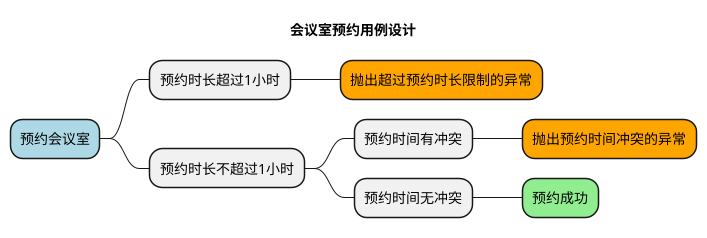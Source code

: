 @startmindmap
'https://plantuml.com/mindmap-diagram

title 会议室预约用例设计

*[#lightblue] 预约会议室
** 预约时长超过1小时
***[#Orange] 抛出超过预约时长限制的异常
** 预约时长不超过1小时
*** 预约时间有冲突
****[#Orange] 抛出预约时间冲突的异常
*** 预约时间无冲突
****[#lightgreen] 预约成功



@endmindmap
